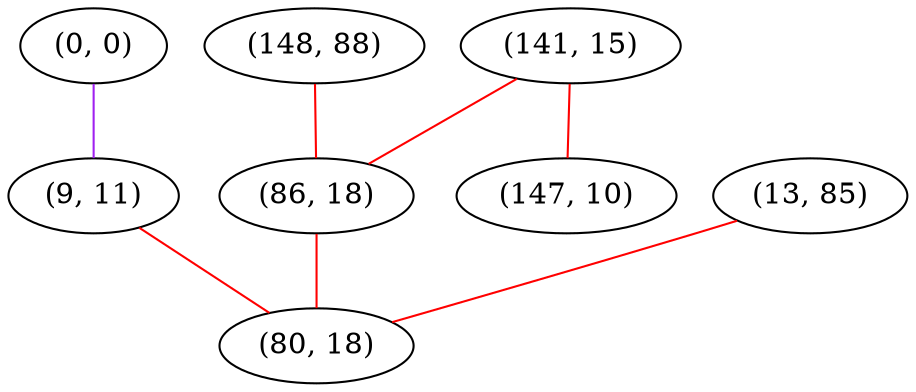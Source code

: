 graph "" {
"(0, 0)";
"(148, 88)";
"(141, 15)";
"(86, 18)";
"(13, 85)";
"(9, 11)";
"(147, 10)";
"(80, 18)";
"(0, 0)" -- "(9, 11)"  [color=purple, key=0, weight=4];
"(148, 88)" -- "(86, 18)"  [color=red, key=0, weight=1];
"(141, 15)" -- "(147, 10)"  [color=red, key=0, weight=1];
"(141, 15)" -- "(86, 18)"  [color=red, key=0, weight=1];
"(86, 18)" -- "(80, 18)"  [color=red, key=0, weight=1];
"(13, 85)" -- "(80, 18)"  [color=red, key=0, weight=1];
"(9, 11)" -- "(80, 18)"  [color=red, key=0, weight=1];
}

